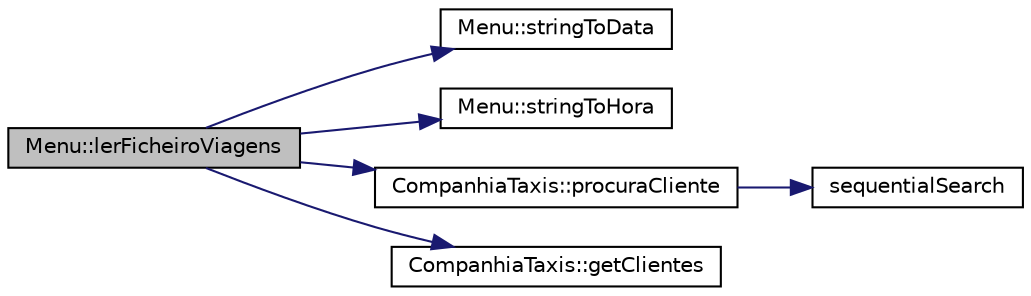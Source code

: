 digraph "Menu::lerFicheiroViagens"
{
  edge [fontname="Helvetica",fontsize="10",labelfontname="Helvetica",labelfontsize="10"];
  node [fontname="Helvetica",fontsize="10",shape=record];
  rankdir="LR";
  Node91 [label="Menu::lerFicheiroViagens",height=0.2,width=0.4,color="black", fillcolor="grey75", style="filled", fontcolor="black"];
  Node91 -> Node92 [color="midnightblue",fontsize="10",style="solid",fontname="Helvetica"];
  Node92 [label="Menu::stringToData",height=0.2,width=0.4,color="black", fillcolor="white", style="filled",URL="$class_menu.html#a9a6b727e45d4dd81c471c2d02108789c"];
  Node91 -> Node93 [color="midnightblue",fontsize="10",style="solid",fontname="Helvetica"];
  Node93 [label="Menu::stringToHora",height=0.2,width=0.4,color="black", fillcolor="white", style="filled",URL="$class_menu.html#a54c4b759f5ea6aaf0fa22916c2caca60"];
  Node91 -> Node94 [color="midnightblue",fontsize="10",style="solid",fontname="Helvetica"];
  Node94 [label="CompanhiaTaxis::procuraCliente",height=0.2,width=0.4,color="black", fillcolor="white", style="filled",URL="$class_companhia_taxis.html#afa0e3741302ef2d98d97c8ecf57d6a8c",tooltip="função para procurar cliente "];
  Node94 -> Node95 [color="midnightblue",fontsize="10",style="solid",fontname="Helvetica"];
  Node95 [label="sequentialSearch",height=0.2,width=0.4,color="black", fillcolor="white", style="filled",URL="$sequential_search_8h.html#acd555ad1f1fc3b2011aab63641f98151"];
  Node91 -> Node96 [color="midnightblue",fontsize="10",style="solid",fontname="Helvetica"];
  Node96 [label="CompanhiaTaxis::getClientes",height=0.2,width=0.4,color="black", fillcolor="white", style="filled",URL="$class_companhia_taxis.html#a361e0a5a5685543138d11f5924a46f91",tooltip="função para obter lista de clientes "];
}
